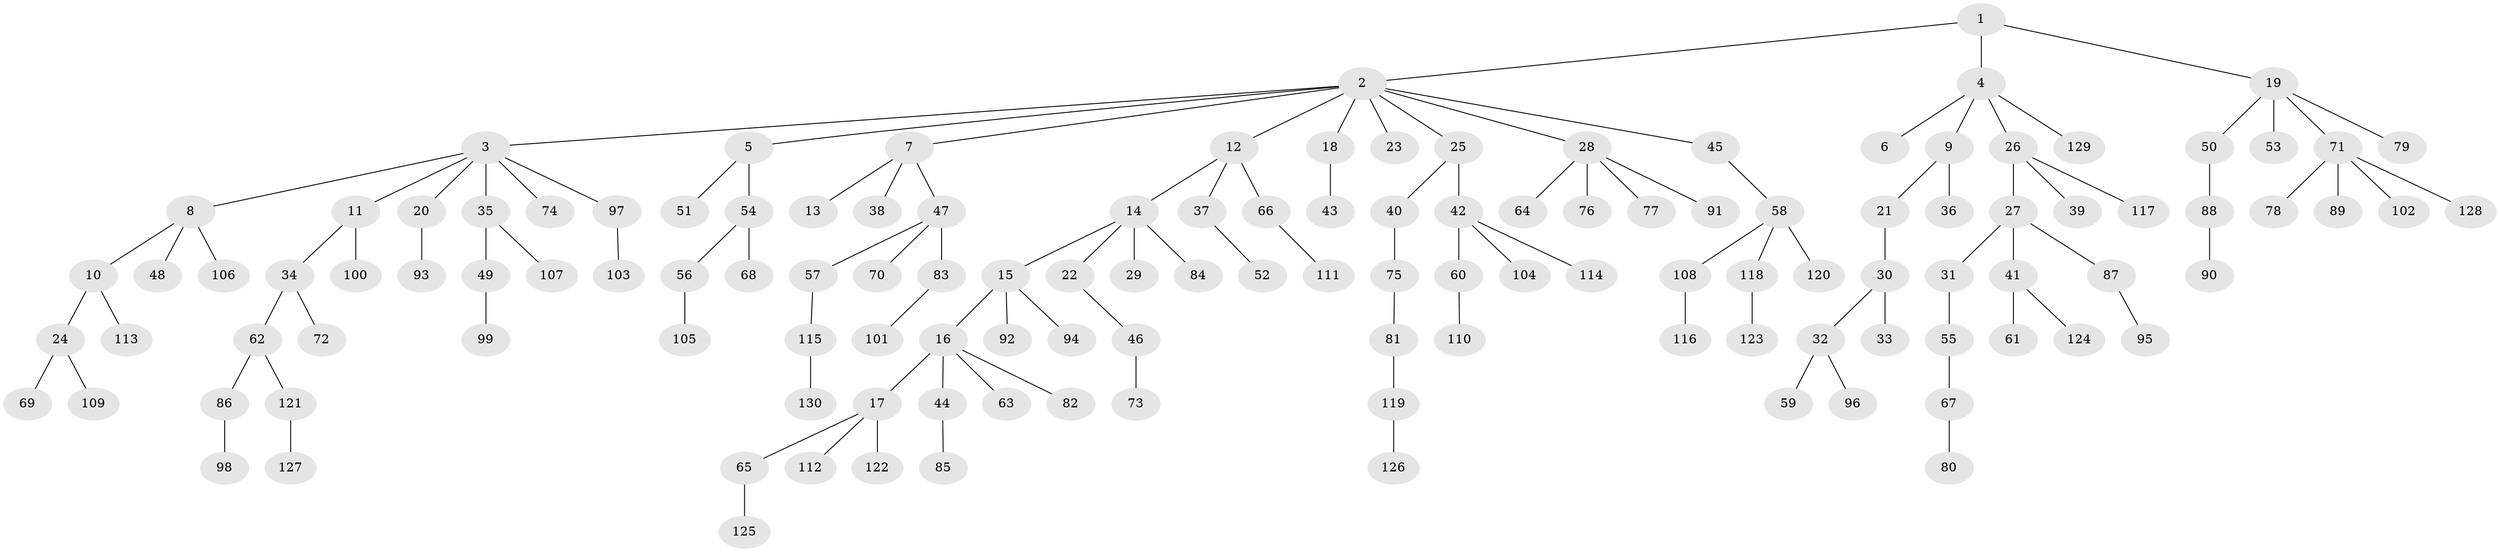// Generated by graph-tools (version 1.1) at 2025/53/03/09/25 04:53:23]
// undirected, 130 vertices, 129 edges
graph export_dot {
graph [start="1"]
  node [color=gray90,style=filled];
  1;
  2;
  3;
  4;
  5;
  6;
  7;
  8;
  9;
  10;
  11;
  12;
  13;
  14;
  15;
  16;
  17;
  18;
  19;
  20;
  21;
  22;
  23;
  24;
  25;
  26;
  27;
  28;
  29;
  30;
  31;
  32;
  33;
  34;
  35;
  36;
  37;
  38;
  39;
  40;
  41;
  42;
  43;
  44;
  45;
  46;
  47;
  48;
  49;
  50;
  51;
  52;
  53;
  54;
  55;
  56;
  57;
  58;
  59;
  60;
  61;
  62;
  63;
  64;
  65;
  66;
  67;
  68;
  69;
  70;
  71;
  72;
  73;
  74;
  75;
  76;
  77;
  78;
  79;
  80;
  81;
  82;
  83;
  84;
  85;
  86;
  87;
  88;
  89;
  90;
  91;
  92;
  93;
  94;
  95;
  96;
  97;
  98;
  99;
  100;
  101;
  102;
  103;
  104;
  105;
  106;
  107;
  108;
  109;
  110;
  111;
  112;
  113;
  114;
  115;
  116;
  117;
  118;
  119;
  120;
  121;
  122;
  123;
  124;
  125;
  126;
  127;
  128;
  129;
  130;
  1 -- 2;
  1 -- 4;
  1 -- 19;
  2 -- 3;
  2 -- 5;
  2 -- 7;
  2 -- 12;
  2 -- 18;
  2 -- 23;
  2 -- 25;
  2 -- 28;
  2 -- 45;
  3 -- 8;
  3 -- 11;
  3 -- 20;
  3 -- 35;
  3 -- 74;
  3 -- 97;
  4 -- 6;
  4 -- 9;
  4 -- 26;
  4 -- 129;
  5 -- 51;
  5 -- 54;
  7 -- 13;
  7 -- 38;
  7 -- 47;
  8 -- 10;
  8 -- 48;
  8 -- 106;
  9 -- 21;
  9 -- 36;
  10 -- 24;
  10 -- 113;
  11 -- 34;
  11 -- 100;
  12 -- 14;
  12 -- 37;
  12 -- 66;
  14 -- 15;
  14 -- 22;
  14 -- 29;
  14 -- 84;
  15 -- 16;
  15 -- 92;
  15 -- 94;
  16 -- 17;
  16 -- 44;
  16 -- 63;
  16 -- 82;
  17 -- 65;
  17 -- 112;
  17 -- 122;
  18 -- 43;
  19 -- 50;
  19 -- 53;
  19 -- 71;
  19 -- 79;
  20 -- 93;
  21 -- 30;
  22 -- 46;
  24 -- 69;
  24 -- 109;
  25 -- 40;
  25 -- 42;
  26 -- 27;
  26 -- 39;
  26 -- 117;
  27 -- 31;
  27 -- 41;
  27 -- 87;
  28 -- 64;
  28 -- 76;
  28 -- 77;
  28 -- 91;
  30 -- 32;
  30 -- 33;
  31 -- 55;
  32 -- 59;
  32 -- 96;
  34 -- 62;
  34 -- 72;
  35 -- 49;
  35 -- 107;
  37 -- 52;
  40 -- 75;
  41 -- 61;
  41 -- 124;
  42 -- 60;
  42 -- 104;
  42 -- 114;
  44 -- 85;
  45 -- 58;
  46 -- 73;
  47 -- 57;
  47 -- 70;
  47 -- 83;
  49 -- 99;
  50 -- 88;
  54 -- 56;
  54 -- 68;
  55 -- 67;
  56 -- 105;
  57 -- 115;
  58 -- 108;
  58 -- 118;
  58 -- 120;
  60 -- 110;
  62 -- 86;
  62 -- 121;
  65 -- 125;
  66 -- 111;
  67 -- 80;
  71 -- 78;
  71 -- 89;
  71 -- 102;
  71 -- 128;
  75 -- 81;
  81 -- 119;
  83 -- 101;
  86 -- 98;
  87 -- 95;
  88 -- 90;
  97 -- 103;
  108 -- 116;
  115 -- 130;
  118 -- 123;
  119 -- 126;
  121 -- 127;
}
